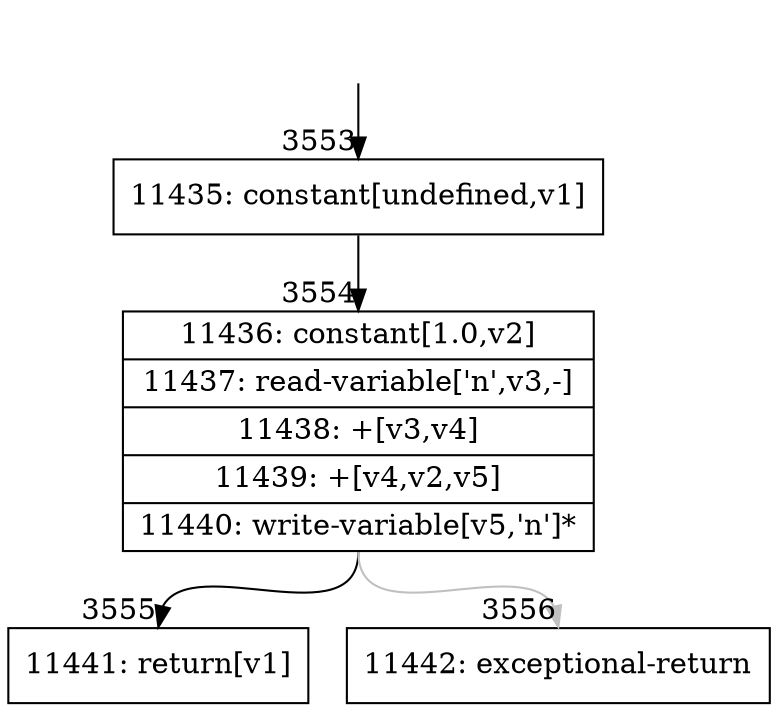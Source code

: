 digraph {
rankdir="TD"
BB_entry319[shape=none,label=""];
BB_entry319 -> BB3553 [tailport=s, headport=n, headlabel="    3553"]
BB3553 [shape=record label="{11435: constant[undefined,v1]}" ] 
BB3553 -> BB3554 [tailport=s, headport=n, headlabel="      3554"]
BB3554 [shape=record label="{11436: constant[1.0,v2]|11437: read-variable['n',v3,-]|11438: +[v3,v4]|11439: +[v4,v2,v5]|11440: write-variable[v5,'n']*}" ] 
BB3554 -> BB3555 [tailport=s, headport=n, headlabel="      3555"]
BB3554 -> BB3556 [tailport=s, headport=n, color=gray, headlabel="      3556"]
BB3555 [shape=record label="{11441: return[v1]}" ] 
BB3556 [shape=record label="{11442: exceptional-return}" ] 
//#$~ 4096
}
